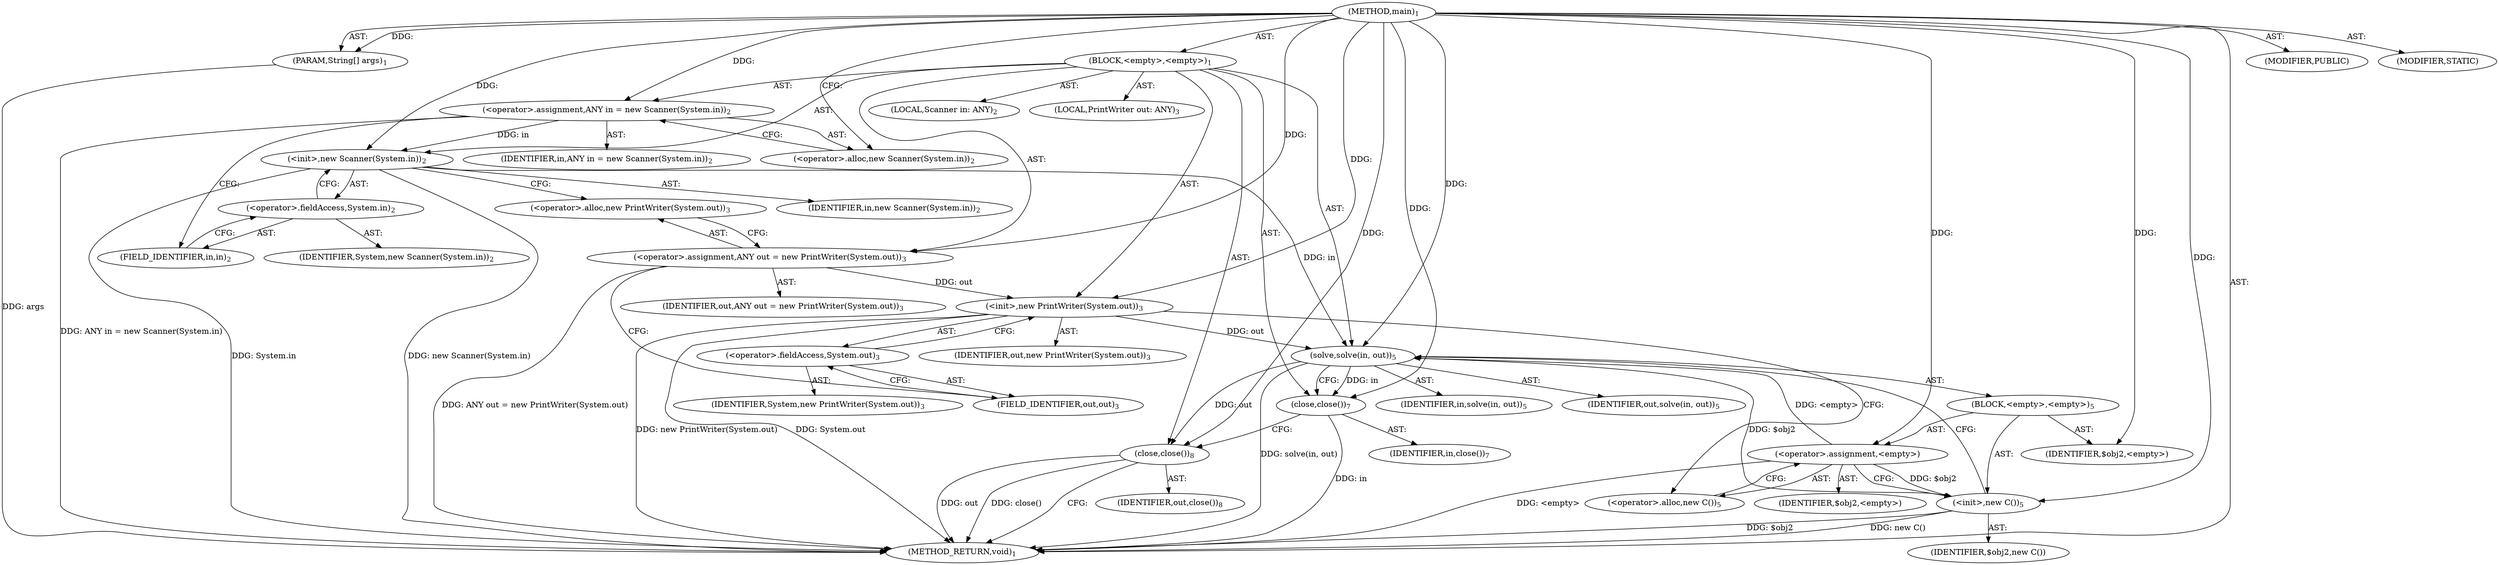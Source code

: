 digraph "main" {  
"21" [label = <(METHOD,main)<SUB>1</SUB>> ]
"22" [label = <(PARAM,String[] args)<SUB>1</SUB>> ]
"23" [label = <(BLOCK,&lt;empty&gt;,&lt;empty&gt;)<SUB>1</SUB>> ]
"4" [label = <(LOCAL,Scanner in: ANY)<SUB>2</SUB>> ]
"24" [label = <(&lt;operator&gt;.assignment,ANY in = new Scanner(System.in))<SUB>2</SUB>> ]
"25" [label = <(IDENTIFIER,in,ANY in = new Scanner(System.in))<SUB>2</SUB>> ]
"26" [label = <(&lt;operator&gt;.alloc,new Scanner(System.in))<SUB>2</SUB>> ]
"27" [label = <(&lt;init&gt;,new Scanner(System.in))<SUB>2</SUB>> ]
"3" [label = <(IDENTIFIER,in,new Scanner(System.in))<SUB>2</SUB>> ]
"28" [label = <(&lt;operator&gt;.fieldAccess,System.in)<SUB>2</SUB>> ]
"29" [label = <(IDENTIFIER,System,new Scanner(System.in))<SUB>2</SUB>> ]
"30" [label = <(FIELD_IDENTIFIER,in,in)<SUB>2</SUB>> ]
"6" [label = <(LOCAL,PrintWriter out: ANY)<SUB>3</SUB>> ]
"31" [label = <(&lt;operator&gt;.assignment,ANY out = new PrintWriter(System.out))<SUB>3</SUB>> ]
"32" [label = <(IDENTIFIER,out,ANY out = new PrintWriter(System.out))<SUB>3</SUB>> ]
"33" [label = <(&lt;operator&gt;.alloc,new PrintWriter(System.out))<SUB>3</SUB>> ]
"34" [label = <(&lt;init&gt;,new PrintWriter(System.out))<SUB>3</SUB>> ]
"5" [label = <(IDENTIFIER,out,new PrintWriter(System.out))<SUB>3</SUB>> ]
"35" [label = <(&lt;operator&gt;.fieldAccess,System.out)<SUB>3</SUB>> ]
"36" [label = <(IDENTIFIER,System,new PrintWriter(System.out))<SUB>3</SUB>> ]
"37" [label = <(FIELD_IDENTIFIER,out,out)<SUB>3</SUB>> ]
"38" [label = <(solve,solve(in, out))<SUB>5</SUB>> ]
"39" [label = <(BLOCK,&lt;empty&gt;,&lt;empty&gt;)<SUB>5</SUB>> ]
"40" [label = <(&lt;operator&gt;.assignment,&lt;empty&gt;)> ]
"41" [label = <(IDENTIFIER,$obj2,&lt;empty&gt;)> ]
"42" [label = <(&lt;operator&gt;.alloc,new C())<SUB>5</SUB>> ]
"43" [label = <(&lt;init&gt;,new C())<SUB>5</SUB>> ]
"44" [label = <(IDENTIFIER,$obj2,new C())> ]
"45" [label = <(IDENTIFIER,$obj2,&lt;empty&gt;)> ]
"46" [label = <(IDENTIFIER,in,solve(in, out))<SUB>5</SUB>> ]
"47" [label = <(IDENTIFIER,out,solve(in, out))<SUB>5</SUB>> ]
"48" [label = <(close,close())<SUB>7</SUB>> ]
"49" [label = <(IDENTIFIER,in,close())<SUB>7</SUB>> ]
"50" [label = <(close,close())<SUB>8</SUB>> ]
"51" [label = <(IDENTIFIER,out,close())<SUB>8</SUB>> ]
"52" [label = <(MODIFIER,PUBLIC)> ]
"53" [label = <(MODIFIER,STATIC)> ]
"54" [label = <(METHOD_RETURN,void)<SUB>1</SUB>> ]
  "21" -> "22"  [ label = "AST: "] 
  "21" -> "23"  [ label = "AST: "] 
  "21" -> "52"  [ label = "AST: "] 
  "21" -> "53"  [ label = "AST: "] 
  "21" -> "54"  [ label = "AST: "] 
  "23" -> "4"  [ label = "AST: "] 
  "23" -> "24"  [ label = "AST: "] 
  "23" -> "27"  [ label = "AST: "] 
  "23" -> "6"  [ label = "AST: "] 
  "23" -> "31"  [ label = "AST: "] 
  "23" -> "34"  [ label = "AST: "] 
  "23" -> "38"  [ label = "AST: "] 
  "23" -> "48"  [ label = "AST: "] 
  "23" -> "50"  [ label = "AST: "] 
  "24" -> "25"  [ label = "AST: "] 
  "24" -> "26"  [ label = "AST: "] 
  "27" -> "3"  [ label = "AST: "] 
  "27" -> "28"  [ label = "AST: "] 
  "28" -> "29"  [ label = "AST: "] 
  "28" -> "30"  [ label = "AST: "] 
  "31" -> "32"  [ label = "AST: "] 
  "31" -> "33"  [ label = "AST: "] 
  "34" -> "5"  [ label = "AST: "] 
  "34" -> "35"  [ label = "AST: "] 
  "35" -> "36"  [ label = "AST: "] 
  "35" -> "37"  [ label = "AST: "] 
  "38" -> "39"  [ label = "AST: "] 
  "38" -> "46"  [ label = "AST: "] 
  "38" -> "47"  [ label = "AST: "] 
  "39" -> "40"  [ label = "AST: "] 
  "39" -> "43"  [ label = "AST: "] 
  "39" -> "45"  [ label = "AST: "] 
  "40" -> "41"  [ label = "AST: "] 
  "40" -> "42"  [ label = "AST: "] 
  "43" -> "44"  [ label = "AST: "] 
  "48" -> "49"  [ label = "AST: "] 
  "50" -> "51"  [ label = "AST: "] 
  "24" -> "30"  [ label = "CFG: "] 
  "27" -> "33"  [ label = "CFG: "] 
  "31" -> "37"  [ label = "CFG: "] 
  "34" -> "42"  [ label = "CFG: "] 
  "38" -> "48"  [ label = "CFG: "] 
  "48" -> "50"  [ label = "CFG: "] 
  "50" -> "54"  [ label = "CFG: "] 
  "26" -> "24"  [ label = "CFG: "] 
  "28" -> "27"  [ label = "CFG: "] 
  "33" -> "31"  [ label = "CFG: "] 
  "35" -> "34"  [ label = "CFG: "] 
  "30" -> "28"  [ label = "CFG: "] 
  "37" -> "35"  [ label = "CFG: "] 
  "40" -> "43"  [ label = "CFG: "] 
  "43" -> "38"  [ label = "CFG: "] 
  "42" -> "40"  [ label = "CFG: "] 
  "21" -> "26"  [ label = "CFG: "] 
  "22" -> "54"  [ label = "DDG: args"] 
  "24" -> "54"  [ label = "DDG: ANY in = new Scanner(System.in)"] 
  "27" -> "54"  [ label = "DDG: System.in"] 
  "27" -> "54"  [ label = "DDG: new Scanner(System.in)"] 
  "31" -> "54"  [ label = "DDG: ANY out = new PrintWriter(System.out)"] 
  "34" -> "54"  [ label = "DDG: System.out"] 
  "34" -> "54"  [ label = "DDG: new PrintWriter(System.out)"] 
  "40" -> "54"  [ label = "DDG: &lt;empty&gt;"] 
  "43" -> "54"  [ label = "DDG: $obj2"] 
  "43" -> "54"  [ label = "DDG: new C()"] 
  "38" -> "54"  [ label = "DDG: solve(in, out)"] 
  "48" -> "54"  [ label = "DDG: in"] 
  "50" -> "54"  [ label = "DDG: out"] 
  "50" -> "54"  [ label = "DDG: close()"] 
  "21" -> "22"  [ label = "DDG: "] 
  "21" -> "24"  [ label = "DDG: "] 
  "21" -> "31"  [ label = "DDG: "] 
  "24" -> "27"  [ label = "DDG: in"] 
  "21" -> "27"  [ label = "DDG: "] 
  "31" -> "34"  [ label = "DDG: out"] 
  "21" -> "34"  [ label = "DDG: "] 
  "40" -> "38"  [ label = "DDG: &lt;empty&gt;"] 
  "43" -> "38"  [ label = "DDG: $obj2"] 
  "21" -> "38"  [ label = "DDG: "] 
  "27" -> "38"  [ label = "DDG: in"] 
  "34" -> "38"  [ label = "DDG: out"] 
  "38" -> "48"  [ label = "DDG: in"] 
  "21" -> "48"  [ label = "DDG: "] 
  "38" -> "50"  [ label = "DDG: out"] 
  "21" -> "50"  [ label = "DDG: "] 
  "21" -> "40"  [ label = "DDG: "] 
  "21" -> "45"  [ label = "DDG: "] 
  "40" -> "43"  [ label = "DDG: $obj2"] 
  "21" -> "43"  [ label = "DDG: "] 
}
